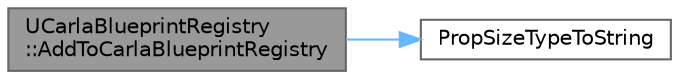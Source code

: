 digraph "UCarlaBlueprintRegistry::AddToCarlaBlueprintRegistry"
{
 // INTERACTIVE_SVG=YES
 // LATEX_PDF_SIZE
  bgcolor="transparent";
  edge [fontname=Helvetica,fontsize=10,labelfontname=Helvetica,labelfontsize=10];
  node [fontname=Helvetica,fontsize=10,shape=box,height=0.2,width=0.4];
  rankdir="LR";
  Node1 [id="Node000001",label="UCarlaBlueprintRegistry\l::AddToCarlaBlueprintRegistry",height=0.2,width=0.4,color="gray40", fillcolor="grey60", style="filled", fontcolor="black",tooltip=" "];
  Node1 -> Node2 [id="edge1_Node000001_Node000002",color="steelblue1",style="solid",tooltip=" "];
  Node2 [id="Node000002",label="PropSizeTypeToString",height=0.2,width=0.4,color="grey40", fillcolor="white", style="filled",URL="$d0/d3b/CarlaBlueprintRegistry_8cpp.html#a7bf9db290ef7bd11a59eecc9ead95d98",tooltip=" "];
}
